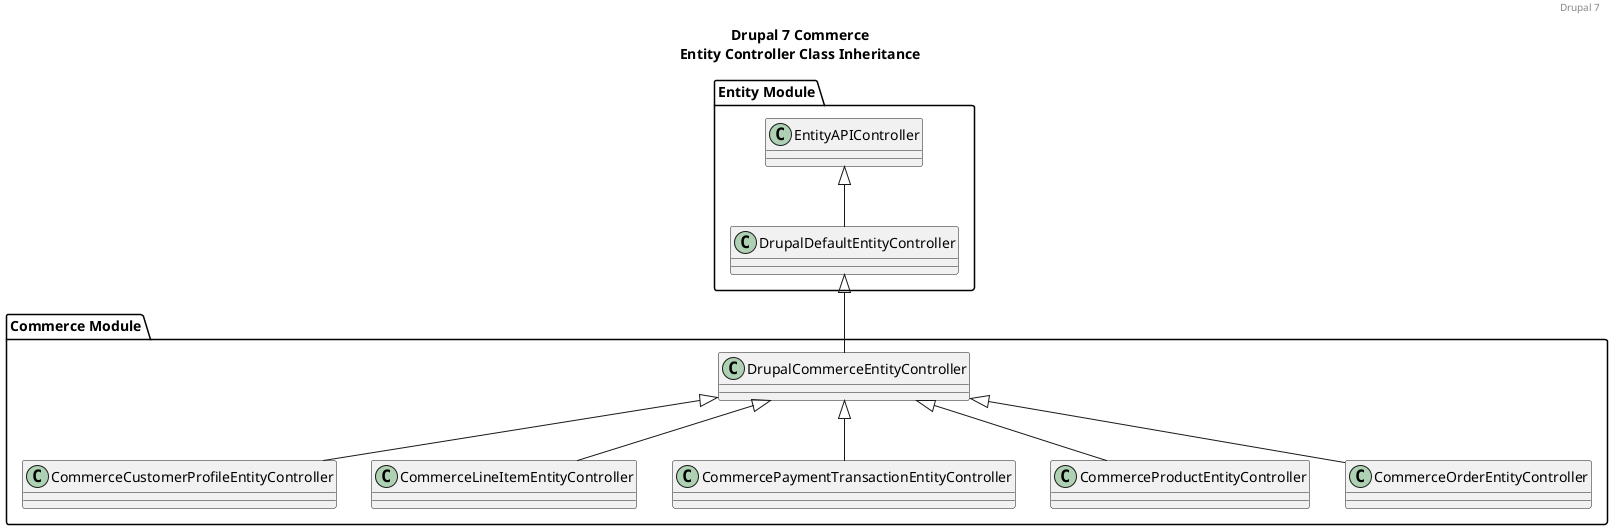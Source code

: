 @startuml

header
Drupal 7
end header

title Drupal 7 Commerce\nEntity Controller Class Inheritance

package "Entity Module" {

  class DrupalDefaultEntityController {
  }

  class EntityAPIController {
  }

}
'end package "Entity Module"

EntityAPIController <|-- DrupalDefaultEntityController

package "Commerce Module" {

  class DrupalCommerceEntityController {
  }

  class CommerceCustomerProfileEntityController {
  }

  class CommerceLineItemEntityController {
  }

  class CommercePaymentTransactionEntityController {
  }

  class CommerceProductEntityController {
  }

  class CommerceOrderEntityController {
  }

}
'end package "Commerce Module"

DrupalDefaultEntityController <|-- DrupalCommerceEntityController
DrupalCommerceEntityController <|-- CommerceCustomerProfileEntityController
DrupalCommerceEntityController <|-- CommerceLineItemEntityController
DrupalCommerceEntityController <|-- CommercePaymentTransactionEntityController
DrupalCommerceEntityController <|-- CommerceProductEntityController
DrupalCommerceEntityController <|-- CommerceOrderEntityController

@enduml

